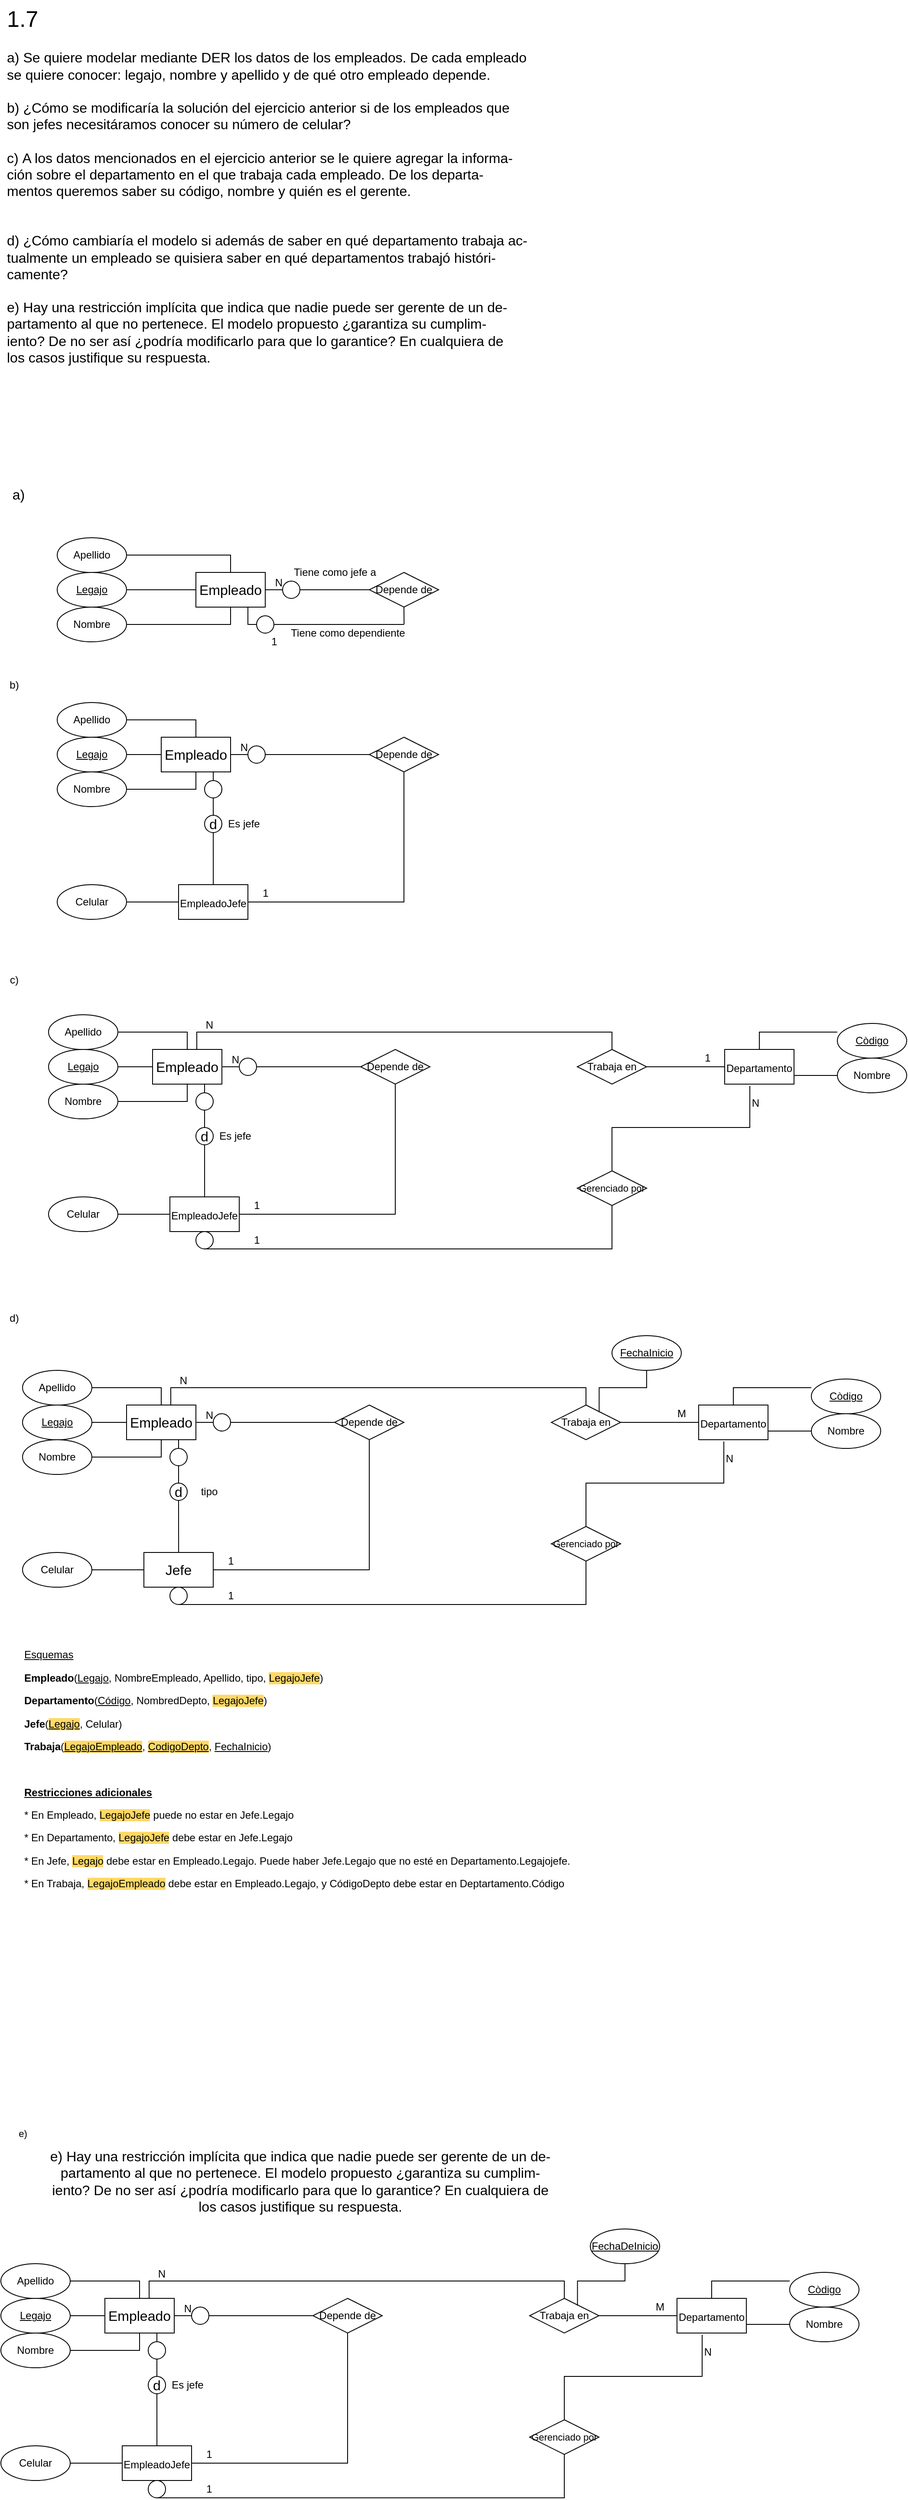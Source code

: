 <mxfile version="15.8.3" type="github">
  <diagram id="AnAAGf5-JPKwQXKPZrEY" name="Page-1">
    <mxGraphModel dx="981" dy="491" grid="1" gridSize="10" guides="1" tooltips="1" connect="1" arrows="1" fold="1" page="1" pageScale="1" pageWidth="850" pageHeight="1100" math="0" shadow="0">
      <root>
        <mxCell id="0" />
        <mxCell id="1" parent="0" />
        <mxCell id="YL8E_OUzaNQfcNUTeiFk-1" value="&lt;div&gt;&lt;span style=&quot;left: 175.963px ; top: 1633.13px ; font-size: 24px ; font-family: sans-serif ; transform: scalex(1.095)&quot; dir=&quot;ltr&quot;&gt;&lt;font style=&quot;font-size: 26px&quot;&gt;1.7&lt;/font&gt;&lt;br&gt;&lt;/span&gt;&lt;/div&gt;&lt;div style=&quot;font-size: 16px&quot;&gt;&lt;font style=&quot;font-size: 16px&quot;&gt;&lt;br&gt;&lt;/font&gt;&lt;/div&gt;&lt;div style=&quot;font-size: 16px&quot;&gt;&lt;font style=&quot;font-size: 16px&quot;&gt;&lt;span style=&quot;left: 250.342px ; top: 1633.13px ; font-family: sans-serif ; transform: scalex(0.988)&quot; dir=&quot;ltr&quot;&gt;a)&lt;/span&gt;&lt;span style=&quot;left: 282.765px ; top: 1633.13px ; font-family: sans-serif&quot; dir=&quot;ltr&quot;&gt; &lt;/span&gt;&lt;span style=&quot;left: 295.866px ; top: 1633.13px ; font-family: sans-serif ; transform: scalex(1.002)&quot; dir=&quot;ltr&quot;&gt;Se quiere modelar mediante DER los datos de los empleados. De cada empleado&lt;/span&gt;&lt;/font&gt;&lt;/div&gt;&lt;font style=&quot;font-size: 16px&quot;&gt;&lt;span style=&quot;left: 295.855px ; top: 1667.27px ; font-family: sans-serif ; transform: scalex(1.008)&quot; dir=&quot;ltr&quot;&gt;se quiere conocer: legajo, nombre y apellido y de qué otro empleado depende.&lt;/span&gt;&lt;br&gt;&lt;/font&gt;&lt;div style=&quot;font-size: 16px&quot;&gt;&lt;font style=&quot;font-size: 16px&quot;&gt;&lt;span style=&quot;left: 249.305px ; top: 1710.98px ; font-family: sans-serif ; transform: scalex(1.003)&quot; dir=&quot;ltr&quot;&gt;&lt;br&gt;&lt;/span&gt;&lt;/font&gt;&lt;/div&gt;&lt;div style=&quot;font-size: 16px&quot;&gt;&lt;font style=&quot;font-size: 16px&quot;&gt;&lt;span style=&quot;left: 249.305px ; top: 1710.98px ; font-family: sans-serif ; transform: scalex(1.003)&quot; dir=&quot;ltr&quot;&gt;b)&lt;/span&gt;&lt;span style=&quot;left: 282.765px ; top: 1710.98px ; font-family: sans-serif&quot; dir=&quot;ltr&quot;&gt; &lt;/span&gt;&lt;span style=&quot;left: 295.866px ; top: 1710.98px ; font-family: sans-serif ; transform: scalex(1.032)&quot; dir=&quot;ltr&quot;&gt;¿Cómo se modificaría la solución del ejercicio anterior si de los empleados que&lt;/span&gt;&lt;/font&gt;&lt;/div&gt;&lt;div style=&quot;font-size: 16px&quot;&gt;&lt;font style=&quot;font-size: 16px&quot;&gt;&lt;span style=&quot;left: 295.855px ; top: 1745.12px ; font-family: sans-serif ; transform: scalex(1.008)&quot; dir=&quot;ltr&quot;&gt;son jefes necesitáramos conocer su número de celular?&lt;/span&gt;&lt;/font&gt;&lt;/div&gt;&lt;div style=&quot;font-size: 16px&quot;&gt;&lt;font style=&quot;font-size: 16px&quot;&gt;&lt;span style=&quot;left: 251.189px ; top: 1788.83px ; font-family: sans-serif ; transform: scalex(1.007)&quot; dir=&quot;ltr&quot;&gt;&lt;br&gt;&lt;/span&gt;&lt;/font&gt;&lt;/div&gt;&lt;div style=&quot;font-size: 16px&quot;&gt;&lt;font style=&quot;font-size: 16px&quot;&gt;&lt;span style=&quot;left: 251.189px ; top: 1788.83px ; font-family: sans-serif ; transform: scalex(1.007)&quot; dir=&quot;ltr&quot;&gt;c)&lt;/span&gt;&lt;span style=&quot;left: 282.764px ; top: 1788.83px ; font-family: sans-serif&quot; dir=&quot;ltr&quot;&gt; &lt;/span&gt;&lt;span style=&quot;left: 295.865px ; top: 1788.83px ; font-family: sans-serif ; transform: scalex(1.015)&quot; dir=&quot;ltr&quot;&gt;A los datos mencionados en el ejercicio anterior se le quiere agregar la informa-&lt;/span&gt;&lt;/font&gt;&lt;/div&gt;&lt;font style=&quot;font-size: 16px&quot;&gt;&lt;span style=&quot;left: 295.855px ; top: 1822.97px ; font-family: sans-serif ; transform: scalex(1.026)&quot; dir=&quot;ltr&quot;&gt;ción&lt;/span&gt;&lt;span style=&quot;left: 345.951px ; top: 1822.97px ; font-family: sans-serif&quot; dir=&quot;ltr&quot;&gt; &lt;/span&gt;&lt;span style=&quot;left: 355.942px ; top: 1822.97px ; font-family: sans-serif ; transform: scalex(1.019)&quot; dir=&quot;ltr&quot;&gt;sobre&lt;/span&gt;&lt;span style=&quot;left: 422.509px ; top: 1822.97px ; font-family: sans-serif&quot; dir=&quot;ltr&quot;&gt; &lt;/span&gt;&lt;span style=&quot;left: 432.476px ; top: 1822.97px ; font-family: sans-serif ; transform: scalex(1.021)&quot; dir=&quot;ltr&quot;&gt;el&lt;/span&gt;&lt;span style=&quot;left: 453.966px ; top: 1822.97px ; font-family: sans-serif&quot; dir=&quot;ltr&quot;&gt; &lt;/span&gt;&lt;span style=&quot;left: 463.957px ; top: 1822.97px ; font-family: sans-serif ; transform: scalex(0.999)&quot; dir=&quot;ltr&quot;&gt;departamento&lt;/span&gt;&lt;span style=&quot;left: 632.011px ; top: 1822.97px ; font-family: sans-serif&quot; dir=&quot;ltr&quot;&gt; &lt;/span&gt;&lt;span style=&quot;left: 642.002px ; top: 1822.97px ; font-family: sans-serif ; transform: scalex(0.99)&quot; dir=&quot;ltr&quot;&gt;en&lt;/span&gt;&lt;span style=&quot;left: 671.127px ; top: 1822.97px ; font-family: sans-serif&quot; dir=&quot;ltr&quot;&gt; &lt;/span&gt;&lt;span style=&quot;left: 681.094px ; top: 1822.97px ; font-family: sans-serif ; transform: scalex(1.021)&quot; dir=&quot;ltr&quot;&gt;el&lt;/span&gt;&lt;span style=&quot;left: 702.584px ; top: 1822.97px ; font-family: sans-serif&quot; dir=&quot;ltr&quot;&gt; &lt;/span&gt;&lt;span style=&quot;left: 712.575px ; top: 1822.97px ; font-family: sans-serif ; transform: scalex(0.996)&quot; dir=&quot;ltr&quot;&gt;que&lt;/span&gt;&lt;span style=&quot;left: 756.78px ; top: 1822.97px ; font-family: sans-serif&quot; dir=&quot;ltr&quot;&gt; &lt;/span&gt;&lt;span style=&quot;left: 766.771px ; top: 1822.97px ; font-family: sans-serif ; transform: scalex(1.018)&quot; dir=&quot;ltr&quot;&gt;trabaja&lt;/span&gt;&lt;span style=&quot;left: 852.023px ; top: 1822.97px ; font-family: sans-serif&quot; dir=&quot;ltr&quot;&gt; &lt;/span&gt;&lt;span style=&quot;left: 861.99px ; top: 1822.97px ; font-family: sans-serif ; transform: scalex(0.993)&quot; dir=&quot;ltr&quot;&gt;cada&lt;/span&gt;&lt;span style=&quot;left: 918.354px ; top: 1822.97px ; font-family: sans-serif&quot; dir=&quot;ltr&quot;&gt; &lt;/span&gt;&lt;span style=&quot;left: 928.345px ; top: 1822.97px ; font-family: sans-serif ; transform: scalex(0.991)&quot; dir=&quot;ltr&quot;&gt;empleado.&lt;/span&gt;&lt;span style=&quot;left: 1051.58px ; top: 1822.97px ; font-family: sans-serif&quot; dir=&quot;ltr&quot;&gt; &lt;/span&gt;&lt;span style=&quot;left: 1068.34px ; top: 1822.97px ; font-family: sans-serif ; transform: scalex(1.006)&quot; dir=&quot;ltr&quot;&gt;De&lt;/span&gt;&lt;span style=&quot;left: 1101.18px ; top: 1822.97px ; font-family: sans-serif&quot; dir=&quot;ltr&quot;&gt; &lt;/span&gt;&lt;span style=&quot;left: 1111.17px ; top: 1822.97px ; font-family: sans-serif ; transform: scalex(1.017)&quot; dir=&quot;ltr&quot;&gt;los&lt;/span&gt;&lt;span style=&quot;left: 1144.99px ; top: 1822.97px ; font-family: sans-serif&quot; dir=&quot;ltr&quot;&gt; &lt;/span&gt;&lt;span style=&quot;left: 1154.95px ; top: 1822.97px ; font-family: sans-serif ; transform: scalex(1.002)&quot; dir=&quot;ltr&quot;&gt;departa-&lt;/span&gt;&lt;br&gt;&lt;/font&gt;&lt;div style=&quot;font-size: 16px&quot;&gt;&lt;font style=&quot;font-size: 16px&quot;&gt;&lt;span style=&quot;left: 295.855px ; top: 1857.12px ; font-family: sans-serif ; transform: scalex(1.004)&quot; dir=&quot;ltr&quot;&gt;mentos queremos saber su código, nombre y quién es el gerente.&lt;/span&gt;&lt;/font&gt;&lt;/div&gt;&lt;div style=&quot;font-size: 16px&quot;&gt;&lt;font style=&quot;font-size: 16px&quot;&gt;&lt;span style=&quot;left: 295.855px ; top: 1857.12px ; font-family: sans-serif ; transform: scalex(1.004)&quot; dir=&quot;ltr&quot;&gt;&lt;br&gt;&lt;/span&gt;&lt;/font&gt;&lt;/div&gt;&lt;div style=&quot;font-size: 16px&quot;&gt;&lt;font style=&quot;font-size: 16px&quot;&gt;&lt;span style=&quot;left: 295.855px ; top: 1857.12px ; font-family: sans-serif ; transform: scalex(1.004)&quot; dir=&quot;ltr&quot;&gt;&lt;br&gt;&lt;/span&gt;&lt;/font&gt;&lt;/div&gt;&lt;div style=&quot;font-size: 16px&quot;&gt;&lt;font style=&quot;font-size: 16px&quot;&gt;&lt;span style=&quot;left: 249.305px ; top: 236.565px ; font-family: sans-serif ; transform: scalex(1.003)&quot; dir=&quot;ltr&quot;&gt;d)&lt;/span&gt;&lt;span style=&quot;left: 282.765px ; top: 236.565px ; font-family: sans-serif&quot; dir=&quot;ltr&quot;&gt; &lt;/span&gt;&lt;span style=&quot;left: 295.866px ; top: 236.565px ; font-family: sans-serif ; transform: scalex(0.994)&quot; dir=&quot;ltr&quot;&gt;¿Cómo cambiaría el modelo si además de saber en qué departamento trabaja ac-&lt;/span&gt;&lt;br&gt;&lt;span style=&quot;left: 295.855px ; top: 270.71px ; font-family: sans-serif ; transform: scalex(1.011)&quot; dir=&quot;ltr&quot;&gt;tualmente un empleado se quisiera saber en qué departamentos trabajó históri-&lt;/span&gt;&lt;br&gt;&lt;span style=&quot;left: 295.855px ; top: 304.855px ; font-family: sans-serif ; transform: scalex(0.989)&quot; dir=&quot;ltr&quot;&gt;camente?&lt;/span&gt;&lt;/font&gt;&lt;/div&gt;&lt;div style=&quot;font-size: 16px&quot;&gt;&lt;font style=&quot;font-size: 16px&quot;&gt;&lt;span style=&quot;left: 250.435px ; top: 348.561px ; font-family: sans-serif ; transform: scalex(0.983)&quot; dir=&quot;ltr&quot;&gt;&lt;br&gt;&lt;/span&gt;&lt;/font&gt;&lt;/div&gt;&lt;div style=&quot;font-size: 16px&quot;&gt;&lt;font style=&quot;font-size: 16px&quot;&gt;&lt;span style=&quot;left: 250.435px ; top: 348.561px ; font-family: sans-serif ; transform: scalex(0.983)&quot; dir=&quot;ltr&quot;&gt;e)&lt;/span&gt;&lt;span style=&quot;left: 282.764px ; top: 348.561px ; font-family: sans-serif&quot; dir=&quot;ltr&quot;&gt; &lt;/span&gt;&lt;span style=&quot;left: 295.866px ; top: 348.561px ; font-family: sans-serif ; transform: scalex(1.026)&quot; dir=&quot;ltr&quot;&gt;Hay una restricción implícita que indica que nadie puede ser gerente de un de-&lt;/span&gt;&lt;br&gt;&lt;span style=&quot;left: 295.855px ; top: 382.706px ; font-family: sans-serif ; transform: scalex(1.024)&quot; dir=&quot;ltr&quot;&gt;partamento al que no pertenece.&lt;/span&gt;&lt;span style=&quot;left: 695.798px ; top: 382.706px ; font-family: sans-serif&quot; dir=&quot;ltr&quot;&gt; &lt;/span&gt;&lt;span style=&quot;left: 711.349px ; top: 382.706px ; font-family: sans-serif ; transform: scalex(1.034)&quot; dir=&quot;ltr&quot;&gt;El modelo propuesto ¿garantiza su cumplim-&lt;/span&gt;&lt;br&gt;&lt;span style=&quot;left: 295.855px ; top: 416.851px ; font-family: sans-serif ; transform: scalex(1.014)&quot; dir=&quot;ltr&quot;&gt;iento? De no ser así ¿podría modificarlo para que lo garantice? En cualquiera de&lt;/span&gt;&lt;br&gt;&lt;span style=&quot;left: 295.855px ; top: 450.993px ; font-family: sans-serif ; transform: scalex(1.009)&quot; dir=&quot;ltr&quot;&gt;los casos justifique su respuesta.&lt;/span&gt;&lt;/font&gt;&lt;font style=&quot;font-size: 16px&quot;&gt;&lt;span style=&quot;left: 295.855px ; top: 1857.12px ; font-family: sans-serif ; transform: scalex(1.004)&quot; dir=&quot;ltr&quot;&gt;&lt;/span&gt;&lt;/font&gt;&lt;/div&gt;" style="text;whiteSpace=wrap;html=1;" parent="1" vertex="1">
          <mxGeometry x="20" y="20" width="730" height="540" as="geometry" />
        </mxCell>
        <mxCell id="A_Vwg7Srse7Gccm00eQH-11" style="edgeStyle=orthogonalEdgeStyle;rounded=0;orthogonalLoop=1;jettySize=auto;html=1;exitX=1;exitY=0.5;exitDx=0;exitDy=0;entryX=0;entryY=0.5;entryDx=0;entryDy=0;fontSize=16;endArrow=none;endFill=0;startArrow=none;" parent="1" source="kyy_RmjAOCptA2ulvK3X-5" target="A_Vwg7Srse7Gccm00eQH-10" edge="1">
          <mxGeometry relative="1" as="geometry" />
        </mxCell>
        <mxCell id="A_Vwg7Srse7Gccm00eQH-13" style="edgeStyle=orthogonalEdgeStyle;rounded=0;orthogonalLoop=1;jettySize=auto;html=1;exitX=0.75;exitY=1;exitDx=0;exitDy=0;fontSize=16;endArrow=none;endFill=0;startArrow=none;" parent="1" source="kyy_RmjAOCptA2ulvK3X-3" edge="1">
          <mxGeometry relative="1" as="geometry">
            <mxPoint x="480" y="740" as="targetPoint" />
            <Array as="points">
              <mxPoint x="300" y="740" />
              <mxPoint x="450" y="740" />
            </Array>
          </mxGeometry>
        </mxCell>
        <mxCell id="A_Vwg7Srse7Gccm00eQH-1" value="Empleado" style="whiteSpace=wrap;html=1;fontSize=16;" parent="1" vertex="1">
          <mxGeometry x="240" y="680" width="80" height="40" as="geometry" />
        </mxCell>
        <mxCell id="A_Vwg7Srse7Gccm00eQH-8" style="edgeStyle=orthogonalEdgeStyle;rounded=0;orthogonalLoop=1;jettySize=auto;html=1;exitX=1;exitY=0.5;exitDx=0;exitDy=0;entryX=0;entryY=0.5;entryDx=0;entryDy=0;fontSize=16;endArrow=none;endFill=0;" parent="1" source="A_Vwg7Srse7Gccm00eQH-2" target="A_Vwg7Srse7Gccm00eQH-1" edge="1">
          <mxGeometry relative="1" as="geometry" />
        </mxCell>
        <mxCell id="A_Vwg7Srse7Gccm00eQH-2" value="&lt;u&gt;Legajo&lt;/u&gt;" style="ellipse;whiteSpace=wrap;html=1;align=center;fontSize=12;" parent="1" vertex="1">
          <mxGeometry x="80" y="680" width="80" height="40" as="geometry" />
        </mxCell>
        <mxCell id="A_Vwg7Srse7Gccm00eQH-9" style="edgeStyle=orthogonalEdgeStyle;rounded=0;orthogonalLoop=1;jettySize=auto;html=1;exitX=1;exitY=0.5;exitDx=0;exitDy=0;entryX=0.5;entryY=1;entryDx=0;entryDy=0;fontSize=16;endArrow=none;endFill=0;" parent="1" source="A_Vwg7Srse7Gccm00eQH-3" target="A_Vwg7Srse7Gccm00eQH-1" edge="1">
          <mxGeometry relative="1" as="geometry" />
        </mxCell>
        <mxCell id="A_Vwg7Srse7Gccm00eQH-3" value="Nombre" style="ellipse;whiteSpace=wrap;html=1;align=center;fontSize=12;" parent="1" vertex="1">
          <mxGeometry x="80" y="720" width="80" height="40" as="geometry" />
        </mxCell>
        <mxCell id="A_Vwg7Srse7Gccm00eQH-7" style="edgeStyle=orthogonalEdgeStyle;rounded=0;orthogonalLoop=1;jettySize=auto;html=1;exitX=1;exitY=0.5;exitDx=0;exitDy=0;entryX=0.5;entryY=0;entryDx=0;entryDy=0;fontSize=16;endArrow=none;endFill=0;" parent="1" source="A_Vwg7Srse7Gccm00eQH-4" target="A_Vwg7Srse7Gccm00eQH-1" edge="1">
          <mxGeometry relative="1" as="geometry" />
        </mxCell>
        <mxCell id="A_Vwg7Srse7Gccm00eQH-4" value="Apellido" style="ellipse;whiteSpace=wrap;html=1;align=center;fontSize=12;" parent="1" vertex="1">
          <mxGeometry x="80" y="640" width="80" height="40" as="geometry" />
        </mxCell>
        <mxCell id="A_Vwg7Srse7Gccm00eQH-5" value="&lt;font style=&quot;font-size: 16px&quot;&gt;a)&lt;/font&gt;" style="text;html=1;align=center;verticalAlign=middle;resizable=0;points=[];autosize=1;strokeColor=none;fillColor=none;" parent="1" vertex="1">
          <mxGeometry x="20" y="580" width="30" height="20" as="geometry" />
        </mxCell>
        <mxCell id="A_Vwg7Srse7Gccm00eQH-14" style="edgeStyle=orthogonalEdgeStyle;rounded=0;orthogonalLoop=1;jettySize=auto;html=1;exitX=0.5;exitY=1;exitDx=0;exitDy=0;fontSize=16;endArrow=none;endFill=0;" parent="1" source="A_Vwg7Srse7Gccm00eQH-10" edge="1">
          <mxGeometry relative="1" as="geometry">
            <mxPoint x="480.143" y="740" as="targetPoint" />
          </mxGeometry>
        </mxCell>
        <mxCell id="A_Vwg7Srse7Gccm00eQH-10" value="Depende de" style="shape=rhombus;perimeter=rhombusPerimeter;whiteSpace=wrap;html=1;align=center;fontSize=12;" parent="1" vertex="1">
          <mxGeometry x="440" y="680" width="80" height="40" as="geometry" />
        </mxCell>
        <mxCell id="kyy_RmjAOCptA2ulvK3X-1" value="1" style="text;html=1;align=center;verticalAlign=middle;resizable=0;points=[];autosize=1;strokeColor=none;fillColor=none;fontSize=12;" parent="1" vertex="1">
          <mxGeometry x="320" y="750" width="20" height="20" as="geometry" />
        </mxCell>
        <mxCell id="kyy_RmjAOCptA2ulvK3X-2" value="N" style="resizable=0;html=1;align=right;verticalAlign=bottom;fontSize=12;" parent="1" connectable="0" vertex="1">
          <mxGeometry x="1" relative="1" as="geometry">
            <mxPoint x="340" y="700" as="offset" />
          </mxGeometry>
        </mxCell>
        <mxCell id="kyy_RmjAOCptA2ulvK3X-4" value="" style="edgeStyle=orthogonalEdgeStyle;rounded=0;orthogonalLoop=1;jettySize=auto;html=1;exitX=0.75;exitY=1;exitDx=0;exitDy=0;fontSize=16;endArrow=none;endFill=0;" parent="1" source="A_Vwg7Srse7Gccm00eQH-1" target="kyy_RmjAOCptA2ulvK3X-3" edge="1">
          <mxGeometry relative="1" as="geometry">
            <mxPoint x="480" y="740" as="targetPoint" />
            <Array as="points" />
            <mxPoint x="300" y="720" as="sourcePoint" />
          </mxGeometry>
        </mxCell>
        <mxCell id="kyy_RmjAOCptA2ulvK3X-3" value="" style="ellipse;whiteSpace=wrap;html=1;fontSize=16;" parent="1" vertex="1">
          <mxGeometry x="310" y="730" width="20" height="20" as="geometry" />
        </mxCell>
        <mxCell id="kyy_RmjAOCptA2ulvK3X-5" value="" style="ellipse;whiteSpace=wrap;html=1;fontSize=16;" parent="1" vertex="1">
          <mxGeometry x="340" y="690" width="20" height="20" as="geometry" />
        </mxCell>
        <mxCell id="kyy_RmjAOCptA2ulvK3X-6" value="" style="edgeStyle=orthogonalEdgeStyle;rounded=0;orthogonalLoop=1;jettySize=auto;html=1;exitX=1;exitY=0.5;exitDx=0;exitDy=0;entryX=0;entryY=0.5;entryDx=0;entryDy=0;fontSize=16;endArrow=none;endFill=0;" parent="1" source="A_Vwg7Srse7Gccm00eQH-1" target="kyy_RmjAOCptA2ulvK3X-5" edge="1">
          <mxGeometry relative="1" as="geometry">
            <mxPoint x="320.0" y="700" as="sourcePoint" />
            <mxPoint x="440" y="700" as="targetPoint" />
          </mxGeometry>
        </mxCell>
        <mxCell id="kyy_RmjAOCptA2ulvK3X-7" value="Tiene como jefe a" style="text;html=1;align=center;verticalAlign=middle;resizable=0;points=[];autosize=1;strokeColor=none;fillColor=none;" parent="1" vertex="1">
          <mxGeometry x="345" y="670" width="110" height="20" as="geometry" />
        </mxCell>
        <mxCell id="kyy_RmjAOCptA2ulvK3X-8" value="Tiene como dependiente" style="text;html=1;align=center;verticalAlign=middle;resizable=0;points=[];autosize=1;strokeColor=none;fillColor=none;" parent="1" vertex="1">
          <mxGeometry x="340" y="740" width="150" height="20" as="geometry" />
        </mxCell>
        <mxCell id="kyy_RmjAOCptA2ulvK3X-9" value="b)" style="text;html=1;align=center;verticalAlign=middle;resizable=0;points=[];autosize=1;strokeColor=none;fillColor=none;" parent="1" vertex="1">
          <mxGeometry x="15" y="800" width="30" height="20" as="geometry" />
        </mxCell>
        <mxCell id="kyy_RmjAOCptA2ulvK3X-46" style="edgeStyle=orthogonalEdgeStyle;rounded=0;orthogonalLoop=1;jettySize=auto;html=1;endArrow=none;endFill=0;startArrow=none;exitX=0.75;exitY=1;exitDx=0;exitDy=0;" parent="1" source="kyy_RmjAOCptA2ulvK3X-13" edge="1">
          <mxGeometry relative="1" as="geometry">
            <mxPoint x="260.048" y="1040" as="targetPoint" />
            <mxPoint x="260" y="940" as="sourcePoint" />
          </mxGeometry>
        </mxCell>
        <mxCell id="kyy_RmjAOCptA2ulvK3X-63" style="edgeStyle=orthogonalEdgeStyle;rounded=0;orthogonalLoop=1;jettySize=auto;html=1;exitX=1;exitY=0.5;exitDx=0;exitDy=0;entryX=0;entryY=0.5;entryDx=0;entryDy=0;endArrow=none;endFill=0;" parent="1" source="kyy_RmjAOCptA2ulvK3X-13" target="kyy_RmjAOCptA2ulvK3X-62" edge="1">
          <mxGeometry relative="1" as="geometry" />
        </mxCell>
        <mxCell id="kyy_RmjAOCptA2ulvK3X-13" value="Empleado" style="whiteSpace=wrap;html=1;fontSize=16;" parent="1" vertex="1">
          <mxGeometry x="200" y="870" width="80" height="40" as="geometry" />
        </mxCell>
        <mxCell id="kyy_RmjAOCptA2ulvK3X-14" style="edgeStyle=orthogonalEdgeStyle;rounded=0;orthogonalLoop=1;jettySize=auto;html=1;exitX=1;exitY=0.5;exitDx=0;exitDy=0;entryX=0;entryY=0.5;entryDx=0;entryDy=0;fontSize=16;endArrow=none;endFill=0;" parent="1" source="kyy_RmjAOCptA2ulvK3X-15" target="kyy_RmjAOCptA2ulvK3X-13" edge="1">
          <mxGeometry relative="1" as="geometry" />
        </mxCell>
        <mxCell id="kyy_RmjAOCptA2ulvK3X-15" value="&lt;u&gt;Legajo&lt;/u&gt;" style="ellipse;whiteSpace=wrap;html=1;align=center;fontSize=12;" parent="1" vertex="1">
          <mxGeometry x="80" y="870" width="80" height="40" as="geometry" />
        </mxCell>
        <mxCell id="kyy_RmjAOCptA2ulvK3X-16" style="edgeStyle=orthogonalEdgeStyle;rounded=0;orthogonalLoop=1;jettySize=auto;html=1;exitX=1;exitY=0.5;exitDx=0;exitDy=0;entryX=0.5;entryY=1;entryDx=0;entryDy=0;fontSize=16;endArrow=none;endFill=0;" parent="1" source="kyy_RmjAOCptA2ulvK3X-17" target="kyy_RmjAOCptA2ulvK3X-13" edge="1">
          <mxGeometry relative="1" as="geometry" />
        </mxCell>
        <mxCell id="kyy_RmjAOCptA2ulvK3X-17" value="Nombre" style="ellipse;whiteSpace=wrap;html=1;align=center;fontSize=12;" parent="1" vertex="1">
          <mxGeometry x="80" y="910" width="80" height="40" as="geometry" />
        </mxCell>
        <mxCell id="kyy_RmjAOCptA2ulvK3X-18" style="edgeStyle=orthogonalEdgeStyle;rounded=0;orthogonalLoop=1;jettySize=auto;html=1;exitX=1;exitY=0.5;exitDx=0;exitDy=0;entryX=0.5;entryY=0;entryDx=0;entryDy=0;fontSize=16;endArrow=none;endFill=0;" parent="1" source="kyy_RmjAOCptA2ulvK3X-19" target="kyy_RmjAOCptA2ulvK3X-13" edge="1">
          <mxGeometry relative="1" as="geometry" />
        </mxCell>
        <mxCell id="kyy_RmjAOCptA2ulvK3X-19" value="Apellido" style="ellipse;whiteSpace=wrap;html=1;align=center;fontSize=12;" parent="1" vertex="1">
          <mxGeometry x="80" y="830" width="80" height="40" as="geometry" />
        </mxCell>
        <mxCell id="kyy_RmjAOCptA2ulvK3X-47" value="d" style="ellipse;whiteSpace=wrap;html=1;fontSize=16;" parent="1" vertex="1">
          <mxGeometry x="250" y="960" width="20" height="20" as="geometry" />
        </mxCell>
        <mxCell id="kyy_RmjAOCptA2ulvK3X-52" value="Es jefe" style="text;html=1;align=center;verticalAlign=middle;resizable=0;points=[];autosize=1;strokeColor=none;fillColor=none;fontSize=12;" parent="1" vertex="1">
          <mxGeometry x="270" y="960" width="50" height="20" as="geometry" />
        </mxCell>
        <mxCell id="kyy_RmjAOCptA2ulvK3X-53" value="&lt;font style=&quot;font-size: 12px&quot;&gt;EmpleadoJefe&lt;/font&gt;" style="whiteSpace=wrap;html=1;fontSize=16;" parent="1" vertex="1">
          <mxGeometry x="220" y="1040" width="80" height="40" as="geometry" />
        </mxCell>
        <mxCell id="kyy_RmjAOCptA2ulvK3X-55" style="edgeStyle=orthogonalEdgeStyle;rounded=0;orthogonalLoop=1;jettySize=auto;html=1;entryX=0;entryY=0.5;entryDx=0;entryDy=0;endArrow=none;endFill=0;" parent="1" source="kyy_RmjAOCptA2ulvK3X-54" target="kyy_RmjAOCptA2ulvK3X-53" edge="1">
          <mxGeometry relative="1" as="geometry" />
        </mxCell>
        <mxCell id="kyy_RmjAOCptA2ulvK3X-54" value="Celular" style="ellipse;whiteSpace=wrap;html=1;align=center;fontSize=12;" parent="1" vertex="1">
          <mxGeometry x="80" y="1040" width="80" height="40" as="geometry" />
        </mxCell>
        <mxCell id="kyy_RmjAOCptA2ulvK3X-64" style="edgeStyle=orthogonalEdgeStyle;rounded=0;orthogonalLoop=1;jettySize=auto;html=1;entryX=1;entryY=0.5;entryDx=0;entryDy=0;endArrow=none;endFill=0;" parent="1" source="kyy_RmjAOCptA2ulvK3X-62" target="kyy_RmjAOCptA2ulvK3X-53" edge="1">
          <mxGeometry relative="1" as="geometry">
            <Array as="points">
              <mxPoint x="480" y="1060" />
            </Array>
          </mxGeometry>
        </mxCell>
        <mxCell id="kyy_RmjAOCptA2ulvK3X-62" value="Depende de" style="shape=rhombus;perimeter=rhombusPerimeter;whiteSpace=wrap;html=1;align=center;fontSize=12;" parent="1" vertex="1">
          <mxGeometry x="440" y="870" width="80" height="40" as="geometry" />
        </mxCell>
        <mxCell id="kyy_RmjAOCptA2ulvK3X-66" value="1" style="text;html=1;align=center;verticalAlign=middle;resizable=0;points=[];autosize=1;strokeColor=none;fillColor=none;fontSize=12;" parent="1" vertex="1">
          <mxGeometry x="310" y="1040" width="20" height="20" as="geometry" />
        </mxCell>
        <mxCell id="kyy_RmjAOCptA2ulvK3X-68" value="N" style="resizable=0;html=1;align=right;verticalAlign=bottom;fontSize=12;fillColor=default;gradientColor=none;" parent="1" connectable="0" vertex="1">
          <mxGeometry x="1" relative="1" as="geometry">
            <mxPoint x="300" y="890" as="offset" />
          </mxGeometry>
        </mxCell>
        <mxCell id="kyy_RmjAOCptA2ulvK3X-70" value="" style="ellipse;whiteSpace=wrap;html=1;fontSize=16;fillColor=default;gradientColor=none;" parent="1" vertex="1">
          <mxGeometry x="250" y="920" width="20" height="20" as="geometry" />
        </mxCell>
        <mxCell id="kyy_RmjAOCptA2ulvK3X-71" value="" style="ellipse;whiteSpace=wrap;html=1;fontSize=16;fillColor=default;gradientColor=none;" parent="1" vertex="1">
          <mxGeometry x="300" y="880" width="20" height="20" as="geometry" />
        </mxCell>
        <mxCell id="kyy_RmjAOCptA2ulvK3X-72" value="c)" style="text;html=1;align=center;verticalAlign=middle;resizable=0;points=[];autosize=1;strokeColor=none;fillColor=none;" parent="1" vertex="1">
          <mxGeometry x="15" y="1140" width="30" height="20" as="geometry" />
        </mxCell>
        <mxCell id="ysxZ9ruKRRT5Kcq356ys-1" style="edgeStyle=orthogonalEdgeStyle;rounded=0;orthogonalLoop=1;jettySize=auto;html=1;endArrow=none;endFill=0;startArrow=none;exitX=0.75;exitY=1;exitDx=0;exitDy=0;" edge="1" parent="1" source="ysxZ9ruKRRT5Kcq356ys-3">
          <mxGeometry relative="1" as="geometry">
            <mxPoint x="250.048" y="1400" as="targetPoint" />
            <mxPoint x="250" y="1300" as="sourcePoint" />
          </mxGeometry>
        </mxCell>
        <mxCell id="ysxZ9ruKRRT5Kcq356ys-2" style="edgeStyle=orthogonalEdgeStyle;rounded=0;orthogonalLoop=1;jettySize=auto;html=1;exitX=1;exitY=0.5;exitDx=0;exitDy=0;entryX=0;entryY=0.5;entryDx=0;entryDy=0;endArrow=none;endFill=0;" edge="1" parent="1" source="ysxZ9ruKRRT5Kcq356ys-3" target="ysxZ9ruKRRT5Kcq356ys-16">
          <mxGeometry relative="1" as="geometry" />
        </mxCell>
        <mxCell id="ysxZ9ruKRRT5Kcq356ys-3" value="Empleado" style="whiteSpace=wrap;html=1;fontSize=16;" vertex="1" parent="1">
          <mxGeometry x="190" y="1230" width="80" height="40" as="geometry" />
        </mxCell>
        <mxCell id="ysxZ9ruKRRT5Kcq356ys-4" style="edgeStyle=orthogonalEdgeStyle;rounded=0;orthogonalLoop=1;jettySize=auto;html=1;exitX=1;exitY=0.5;exitDx=0;exitDy=0;entryX=0;entryY=0.5;entryDx=0;entryDy=0;fontSize=16;endArrow=none;endFill=0;" edge="1" parent="1" source="ysxZ9ruKRRT5Kcq356ys-5" target="ysxZ9ruKRRT5Kcq356ys-3">
          <mxGeometry relative="1" as="geometry" />
        </mxCell>
        <mxCell id="ysxZ9ruKRRT5Kcq356ys-5" value="&lt;u&gt;Legajo&lt;/u&gt;" style="ellipse;whiteSpace=wrap;html=1;align=center;fontSize=12;" vertex="1" parent="1">
          <mxGeometry x="70" y="1230" width="80" height="40" as="geometry" />
        </mxCell>
        <mxCell id="ysxZ9ruKRRT5Kcq356ys-6" style="edgeStyle=orthogonalEdgeStyle;rounded=0;orthogonalLoop=1;jettySize=auto;html=1;exitX=1;exitY=0.5;exitDx=0;exitDy=0;entryX=0.5;entryY=1;entryDx=0;entryDy=0;fontSize=16;endArrow=none;endFill=0;" edge="1" parent="1" source="ysxZ9ruKRRT5Kcq356ys-7" target="ysxZ9ruKRRT5Kcq356ys-3">
          <mxGeometry relative="1" as="geometry" />
        </mxCell>
        <mxCell id="ysxZ9ruKRRT5Kcq356ys-7" value="Nombre" style="ellipse;whiteSpace=wrap;html=1;align=center;fontSize=12;" vertex="1" parent="1">
          <mxGeometry x="70" y="1270" width="80" height="40" as="geometry" />
        </mxCell>
        <mxCell id="ysxZ9ruKRRT5Kcq356ys-8" style="edgeStyle=orthogonalEdgeStyle;rounded=0;orthogonalLoop=1;jettySize=auto;html=1;exitX=1;exitY=0.5;exitDx=0;exitDy=0;entryX=0.5;entryY=0;entryDx=0;entryDy=0;fontSize=16;endArrow=none;endFill=0;" edge="1" parent="1" source="ysxZ9ruKRRT5Kcq356ys-9" target="ysxZ9ruKRRT5Kcq356ys-3">
          <mxGeometry relative="1" as="geometry" />
        </mxCell>
        <mxCell id="ysxZ9ruKRRT5Kcq356ys-9" value="Apellido" style="ellipse;whiteSpace=wrap;html=1;align=center;fontSize=12;" vertex="1" parent="1">
          <mxGeometry x="70" y="1190" width="80" height="40" as="geometry" />
        </mxCell>
        <mxCell id="ysxZ9ruKRRT5Kcq356ys-10" value="d" style="ellipse;whiteSpace=wrap;html=1;fontSize=16;" vertex="1" parent="1">
          <mxGeometry x="240" y="1320" width="20" height="20" as="geometry" />
        </mxCell>
        <mxCell id="ysxZ9ruKRRT5Kcq356ys-11" value="Es jefe" style="text;html=1;align=center;verticalAlign=middle;resizable=0;points=[];autosize=1;strokeColor=none;fillColor=none;fontSize=12;" vertex="1" parent="1">
          <mxGeometry x="260" y="1320" width="50" height="20" as="geometry" />
        </mxCell>
        <mxCell id="ysxZ9ruKRRT5Kcq356ys-35" style="edgeStyle=orthogonalEdgeStyle;rounded=0;orthogonalLoop=1;jettySize=auto;html=1;exitX=0.5;exitY=1;exitDx=0;exitDy=0;fontSize=12;endArrow=none;endFill=0;" edge="1" parent="1" source="ysxZ9ruKRRT5Kcq356ys-12">
          <mxGeometry relative="1" as="geometry">
            <mxPoint x="720" y="1410" as="targetPoint" />
            <Array as="points">
              <mxPoint x="250" y="1460" />
              <mxPoint x="720" y="1460" />
            </Array>
          </mxGeometry>
        </mxCell>
        <mxCell id="ysxZ9ruKRRT5Kcq356ys-12" value="&lt;font style=&quot;font-size: 12px&quot;&gt;EmpleadoJefe&lt;/font&gt;" style="whiteSpace=wrap;html=1;fontSize=16;" vertex="1" parent="1">
          <mxGeometry x="210" y="1400" width="80" height="40" as="geometry" />
        </mxCell>
        <mxCell id="ysxZ9ruKRRT5Kcq356ys-13" style="edgeStyle=orthogonalEdgeStyle;rounded=0;orthogonalLoop=1;jettySize=auto;html=1;entryX=0;entryY=0.5;entryDx=0;entryDy=0;endArrow=none;endFill=0;" edge="1" parent="1" source="ysxZ9ruKRRT5Kcq356ys-14" target="ysxZ9ruKRRT5Kcq356ys-12">
          <mxGeometry relative="1" as="geometry" />
        </mxCell>
        <mxCell id="ysxZ9ruKRRT5Kcq356ys-14" value="Celular" style="ellipse;whiteSpace=wrap;html=1;align=center;fontSize=12;" vertex="1" parent="1">
          <mxGeometry x="70" y="1400" width="80" height="40" as="geometry" />
        </mxCell>
        <mxCell id="ysxZ9ruKRRT5Kcq356ys-15" style="edgeStyle=orthogonalEdgeStyle;rounded=0;orthogonalLoop=1;jettySize=auto;html=1;entryX=1;entryY=0.5;entryDx=0;entryDy=0;endArrow=none;endFill=0;" edge="1" parent="1" source="ysxZ9ruKRRT5Kcq356ys-16" target="ysxZ9ruKRRT5Kcq356ys-12">
          <mxGeometry relative="1" as="geometry">
            <Array as="points">
              <mxPoint x="470" y="1420" />
            </Array>
          </mxGeometry>
        </mxCell>
        <mxCell id="ysxZ9ruKRRT5Kcq356ys-16" value="Depende de" style="shape=rhombus;perimeter=rhombusPerimeter;whiteSpace=wrap;html=1;align=center;fontSize=12;" vertex="1" parent="1">
          <mxGeometry x="430" y="1230" width="80" height="40" as="geometry" />
        </mxCell>
        <mxCell id="ysxZ9ruKRRT5Kcq356ys-17" value="1" style="text;html=1;align=center;verticalAlign=middle;resizable=0;points=[];autosize=1;strokeColor=none;fillColor=none;fontSize=12;" vertex="1" parent="1">
          <mxGeometry x="300" y="1400" width="20" height="20" as="geometry" />
        </mxCell>
        <mxCell id="ysxZ9ruKRRT5Kcq356ys-18" value="N" style="resizable=0;html=1;align=right;verticalAlign=bottom;fontSize=12;fillColor=default;gradientColor=none;" connectable="0" vertex="1" parent="1">
          <mxGeometry x="290" y="1250" as="geometry" />
        </mxCell>
        <mxCell id="ysxZ9ruKRRT5Kcq356ys-19" value="" style="ellipse;whiteSpace=wrap;html=1;fontSize=16;fillColor=default;gradientColor=none;" vertex="1" parent="1">
          <mxGeometry x="240" y="1280" width="20" height="20" as="geometry" />
        </mxCell>
        <mxCell id="ysxZ9ruKRRT5Kcq356ys-20" value="" style="ellipse;whiteSpace=wrap;html=1;fontSize=16;fillColor=default;gradientColor=none;" vertex="1" parent="1">
          <mxGeometry x="290" y="1240" width="20" height="20" as="geometry" />
        </mxCell>
        <mxCell id="ysxZ9ruKRRT5Kcq356ys-26" style="edgeStyle=orthogonalEdgeStyle;rounded=0;orthogonalLoop=1;jettySize=auto;html=1;exitX=0.5;exitY=0;exitDx=0;exitDy=0;entryX=0;entryY=0.25;entryDx=0;entryDy=0;entryPerimeter=0;fontSize=12;endArrow=none;endFill=0;" edge="1" parent="1" source="ysxZ9ruKRRT5Kcq356ys-21" target="ysxZ9ruKRRT5Kcq356ys-24">
          <mxGeometry relative="1" as="geometry" />
        </mxCell>
        <mxCell id="ysxZ9ruKRRT5Kcq356ys-28" style="edgeStyle=orthogonalEdgeStyle;rounded=0;orthogonalLoop=1;jettySize=auto;html=1;exitX=1;exitY=0.75;exitDx=0;exitDy=0;entryX=0;entryY=0.5;entryDx=0;entryDy=0;fontSize=12;endArrow=none;endFill=0;" edge="1" parent="1" source="ysxZ9ruKRRT5Kcq356ys-21" target="ysxZ9ruKRRT5Kcq356ys-25">
          <mxGeometry relative="1" as="geometry" />
        </mxCell>
        <mxCell id="ysxZ9ruKRRT5Kcq356ys-21" value="&lt;font style=&quot;font-size: 12px&quot;&gt;Departamento&lt;/font&gt;" style="whiteSpace=wrap;html=1;fontSize=16;" vertex="1" parent="1">
          <mxGeometry x="850" y="1230" width="80" height="40" as="geometry" />
        </mxCell>
        <mxCell id="ysxZ9ruKRRT5Kcq356ys-24" value="&lt;u&gt;Còdigo&lt;/u&gt;" style="ellipse;whiteSpace=wrap;html=1;align=center;fontSize=12;" vertex="1" parent="1">
          <mxGeometry x="980" y="1200" width="80" height="40" as="geometry" />
        </mxCell>
        <mxCell id="ysxZ9ruKRRT5Kcq356ys-25" value="Nombre" style="ellipse;whiteSpace=wrap;html=1;align=center;fontSize=12;" vertex="1" parent="1">
          <mxGeometry x="980" y="1240" width="80" height="40" as="geometry" />
        </mxCell>
        <mxCell id="ysxZ9ruKRRT5Kcq356ys-31" style="edgeStyle=orthogonalEdgeStyle;rounded=0;orthogonalLoop=1;jettySize=auto;html=1;exitX=0.5;exitY=0;exitDx=0;exitDy=0;entryX=0.638;entryY=0;entryDx=0;entryDy=0;entryPerimeter=0;fontSize=12;endArrow=none;endFill=0;" edge="1" parent="1" source="ysxZ9ruKRRT5Kcq356ys-30" target="ysxZ9ruKRRT5Kcq356ys-3">
          <mxGeometry relative="1" as="geometry" />
        </mxCell>
        <mxCell id="ysxZ9ruKRRT5Kcq356ys-32" style="edgeStyle=orthogonalEdgeStyle;rounded=0;orthogonalLoop=1;jettySize=auto;html=1;exitX=1;exitY=0.5;exitDx=0;exitDy=0;fontSize=12;endArrow=none;endFill=0;" edge="1" parent="1" source="ysxZ9ruKRRT5Kcq356ys-30" target="ysxZ9ruKRRT5Kcq356ys-21">
          <mxGeometry relative="1" as="geometry" />
        </mxCell>
        <mxCell id="ysxZ9ruKRRT5Kcq356ys-30" value="Trabaja en" style="shape=rhombus;perimeter=rhombusPerimeter;whiteSpace=wrap;html=1;align=center;fontSize=12;" vertex="1" parent="1">
          <mxGeometry x="680" y="1230" width="80" height="40" as="geometry" />
        </mxCell>
        <mxCell id="ysxZ9ruKRRT5Kcq356ys-33" value="1" style="text;html=1;align=center;verticalAlign=middle;resizable=0;points=[];autosize=1;strokeColor=none;fillColor=none;fontSize=12;" vertex="1" parent="1">
          <mxGeometry x="820" y="1230" width="20" height="20" as="geometry" />
        </mxCell>
        <mxCell id="ysxZ9ruKRRT5Kcq356ys-34" value="N" style="resizable=0;html=1;align=right;verticalAlign=bottom;fontSize=12;" connectable="0" vertex="1" parent="1">
          <mxGeometry x="1" relative="1" as="geometry">
            <mxPoint x="260" y="1210" as="offset" />
          </mxGeometry>
        </mxCell>
        <mxCell id="ysxZ9ruKRRT5Kcq356ys-39" style="edgeStyle=orthogonalEdgeStyle;rounded=0;orthogonalLoop=1;jettySize=auto;html=1;exitX=0.5;exitY=0;exitDx=0;exitDy=0;entryX=0.363;entryY=1.05;entryDx=0;entryDy=0;entryPerimeter=0;fontSize=11;endArrow=none;endFill=0;" edge="1" parent="1" source="ysxZ9ruKRRT5Kcq356ys-38" target="ysxZ9ruKRRT5Kcq356ys-21">
          <mxGeometry relative="1" as="geometry" />
        </mxCell>
        <mxCell id="ysxZ9ruKRRT5Kcq356ys-38" value="&lt;font style=&quot;font-size: 11px&quot;&gt;Gerenciado por&lt;/font&gt;" style="shape=rhombus;perimeter=rhombusPerimeter;whiteSpace=wrap;html=1;align=center;fontSize=12;" vertex="1" parent="1">
          <mxGeometry x="680" y="1370" width="80" height="40" as="geometry" />
        </mxCell>
        <mxCell id="ysxZ9ruKRRT5Kcq356ys-40" value="N" style="resizable=0;html=1;align=right;verticalAlign=bottom;fontSize=12;" connectable="0" vertex="1" parent="1">
          <mxGeometry x="1" relative="1" as="geometry">
            <mxPoint x="890" y="1300" as="offset" />
          </mxGeometry>
        </mxCell>
        <mxCell id="ysxZ9ruKRRT5Kcq356ys-41" value="1" style="text;html=1;align=center;verticalAlign=middle;resizable=0;points=[];autosize=1;strokeColor=none;fillColor=none;fontSize=12;" vertex="1" parent="1">
          <mxGeometry x="300" y="1440" width="20" height="20" as="geometry" />
        </mxCell>
        <mxCell id="ysxZ9ruKRRT5Kcq356ys-42" value="" style="ellipse;whiteSpace=wrap;html=1;fontSize=16;" vertex="1" parent="1">
          <mxGeometry x="240" y="1440" width="20" height="20" as="geometry" />
        </mxCell>
        <mxCell id="ysxZ9ruKRRT5Kcq356ys-50" value="d)" style="text;html=1;align=center;verticalAlign=middle;resizable=0;points=[];autosize=1;strokeColor=none;fillColor=none;" vertex="1" parent="1">
          <mxGeometry x="15" y="1530" width="30" height="20" as="geometry" />
        </mxCell>
        <mxCell id="ysxZ9ruKRRT5Kcq356ys-51" style="edgeStyle=orthogonalEdgeStyle;rounded=0;orthogonalLoop=1;jettySize=auto;html=1;endArrow=none;endFill=0;startArrow=none;exitX=0.75;exitY=1;exitDx=0;exitDy=0;" edge="1" parent="1" source="ysxZ9ruKRRT5Kcq356ys-53">
          <mxGeometry relative="1" as="geometry">
            <mxPoint x="220.048" y="1810" as="targetPoint" />
            <mxPoint x="220" y="1710" as="sourcePoint" />
          </mxGeometry>
        </mxCell>
        <mxCell id="ysxZ9ruKRRT5Kcq356ys-52" style="edgeStyle=orthogonalEdgeStyle;rounded=0;orthogonalLoop=1;jettySize=auto;html=1;exitX=1;exitY=0.5;exitDx=0;exitDy=0;entryX=0;entryY=0.5;entryDx=0;entryDy=0;endArrow=none;endFill=0;" edge="1" parent="1" source="ysxZ9ruKRRT5Kcq356ys-53" target="ysxZ9ruKRRT5Kcq356ys-67">
          <mxGeometry relative="1" as="geometry" />
        </mxCell>
        <mxCell id="ysxZ9ruKRRT5Kcq356ys-53" value="Empleado" style="whiteSpace=wrap;html=1;fontSize=16;" vertex="1" parent="1">
          <mxGeometry x="160" y="1640" width="80" height="40" as="geometry" />
        </mxCell>
        <mxCell id="ysxZ9ruKRRT5Kcq356ys-54" style="edgeStyle=orthogonalEdgeStyle;rounded=0;orthogonalLoop=1;jettySize=auto;html=1;exitX=1;exitY=0.5;exitDx=0;exitDy=0;entryX=0;entryY=0.5;entryDx=0;entryDy=0;fontSize=16;endArrow=none;endFill=0;" edge="1" parent="1" source="ysxZ9ruKRRT5Kcq356ys-55" target="ysxZ9ruKRRT5Kcq356ys-53">
          <mxGeometry relative="1" as="geometry" />
        </mxCell>
        <mxCell id="ysxZ9ruKRRT5Kcq356ys-55" value="&lt;u&gt;Legajo&lt;/u&gt;" style="ellipse;whiteSpace=wrap;html=1;align=center;fontSize=12;" vertex="1" parent="1">
          <mxGeometry x="40" y="1640" width="80" height="40" as="geometry" />
        </mxCell>
        <mxCell id="ysxZ9ruKRRT5Kcq356ys-56" style="edgeStyle=orthogonalEdgeStyle;rounded=0;orthogonalLoop=1;jettySize=auto;html=1;exitX=1;exitY=0.5;exitDx=0;exitDy=0;entryX=0.5;entryY=1;entryDx=0;entryDy=0;fontSize=16;endArrow=none;endFill=0;" edge="1" parent="1" source="ysxZ9ruKRRT5Kcq356ys-57" target="ysxZ9ruKRRT5Kcq356ys-53">
          <mxGeometry relative="1" as="geometry" />
        </mxCell>
        <mxCell id="ysxZ9ruKRRT5Kcq356ys-57" value="Nombre" style="ellipse;whiteSpace=wrap;html=1;align=center;fontSize=12;" vertex="1" parent="1">
          <mxGeometry x="40" y="1680" width="80" height="40" as="geometry" />
        </mxCell>
        <mxCell id="ysxZ9ruKRRT5Kcq356ys-58" style="edgeStyle=orthogonalEdgeStyle;rounded=0;orthogonalLoop=1;jettySize=auto;html=1;exitX=1;exitY=0.5;exitDx=0;exitDy=0;entryX=0.5;entryY=0;entryDx=0;entryDy=0;fontSize=16;endArrow=none;endFill=0;" edge="1" parent="1" source="ysxZ9ruKRRT5Kcq356ys-59" target="ysxZ9ruKRRT5Kcq356ys-53">
          <mxGeometry relative="1" as="geometry" />
        </mxCell>
        <mxCell id="ysxZ9ruKRRT5Kcq356ys-59" value="Apellido" style="ellipse;whiteSpace=wrap;html=1;align=center;fontSize=12;" vertex="1" parent="1">
          <mxGeometry x="40" y="1600" width="80" height="40" as="geometry" />
        </mxCell>
        <mxCell id="ysxZ9ruKRRT5Kcq356ys-60" value="d" style="ellipse;whiteSpace=wrap;html=1;fontSize=16;" vertex="1" parent="1">
          <mxGeometry x="210" y="1730" width="20" height="20" as="geometry" />
        </mxCell>
        <mxCell id="ysxZ9ruKRRT5Kcq356ys-61" value="tipo" style="text;html=1;align=center;verticalAlign=middle;resizable=0;points=[];autosize=1;strokeColor=none;fillColor=none;fontSize=12;" vertex="1" parent="1">
          <mxGeometry x="240" y="1730" width="30" height="20" as="geometry" />
        </mxCell>
        <mxCell id="ysxZ9ruKRRT5Kcq356ys-62" style="edgeStyle=orthogonalEdgeStyle;rounded=0;orthogonalLoop=1;jettySize=auto;html=1;exitX=0.5;exitY=1;exitDx=0;exitDy=0;fontSize=12;endArrow=none;endFill=0;" edge="1" parent="1" source="ysxZ9ruKRRT5Kcq356ys-63">
          <mxGeometry relative="1" as="geometry">
            <mxPoint x="690" y="1820" as="targetPoint" />
            <Array as="points">
              <mxPoint x="220" y="1870" />
              <mxPoint x="690" y="1870" />
            </Array>
          </mxGeometry>
        </mxCell>
        <mxCell id="ysxZ9ruKRRT5Kcq356ys-63" value="Jefe" style="whiteSpace=wrap;html=1;fontSize=16;" vertex="1" parent="1">
          <mxGeometry x="180" y="1810" width="80" height="40" as="geometry" />
        </mxCell>
        <mxCell id="ysxZ9ruKRRT5Kcq356ys-64" style="edgeStyle=orthogonalEdgeStyle;rounded=0;orthogonalLoop=1;jettySize=auto;html=1;entryX=0;entryY=0.5;entryDx=0;entryDy=0;endArrow=none;endFill=0;" edge="1" parent="1" source="ysxZ9ruKRRT5Kcq356ys-65" target="ysxZ9ruKRRT5Kcq356ys-63">
          <mxGeometry relative="1" as="geometry" />
        </mxCell>
        <mxCell id="ysxZ9ruKRRT5Kcq356ys-65" value="Celular" style="ellipse;whiteSpace=wrap;html=1;align=center;fontSize=12;" vertex="1" parent="1">
          <mxGeometry x="40" y="1810" width="80" height="40" as="geometry" />
        </mxCell>
        <mxCell id="ysxZ9ruKRRT5Kcq356ys-66" style="edgeStyle=orthogonalEdgeStyle;rounded=0;orthogonalLoop=1;jettySize=auto;html=1;entryX=1;entryY=0.5;entryDx=0;entryDy=0;endArrow=none;endFill=0;" edge="1" parent="1" source="ysxZ9ruKRRT5Kcq356ys-67" target="ysxZ9ruKRRT5Kcq356ys-63">
          <mxGeometry relative="1" as="geometry">
            <Array as="points">
              <mxPoint x="440" y="1830" />
            </Array>
          </mxGeometry>
        </mxCell>
        <mxCell id="ysxZ9ruKRRT5Kcq356ys-67" value="Depende de" style="shape=rhombus;perimeter=rhombusPerimeter;whiteSpace=wrap;html=1;align=center;fontSize=12;" vertex="1" parent="1">
          <mxGeometry x="400" y="1640" width="80" height="40" as="geometry" />
        </mxCell>
        <mxCell id="ysxZ9ruKRRT5Kcq356ys-68" value="1" style="text;html=1;align=center;verticalAlign=middle;resizable=0;points=[];autosize=1;strokeColor=none;fillColor=none;fontSize=12;" vertex="1" parent="1">
          <mxGeometry x="270" y="1810" width="20" height="20" as="geometry" />
        </mxCell>
        <mxCell id="ysxZ9ruKRRT5Kcq356ys-69" value="N" style="resizable=0;html=1;align=right;verticalAlign=bottom;fontSize=12;fillColor=default;gradientColor=none;" connectable="0" vertex="1" parent="1">
          <mxGeometry x="260" y="1660" as="geometry" />
        </mxCell>
        <mxCell id="ysxZ9ruKRRT5Kcq356ys-70" value="" style="ellipse;whiteSpace=wrap;html=1;fontSize=16;fillColor=default;gradientColor=none;" vertex="1" parent="1">
          <mxGeometry x="210" y="1690" width="20" height="20" as="geometry" />
        </mxCell>
        <mxCell id="ysxZ9ruKRRT5Kcq356ys-71" value="" style="ellipse;whiteSpace=wrap;html=1;fontSize=16;fillColor=default;gradientColor=none;" vertex="1" parent="1">
          <mxGeometry x="260" y="1650" width="20" height="20" as="geometry" />
        </mxCell>
        <mxCell id="ysxZ9ruKRRT5Kcq356ys-72" style="edgeStyle=orthogonalEdgeStyle;rounded=0;orthogonalLoop=1;jettySize=auto;html=1;exitX=0.5;exitY=0;exitDx=0;exitDy=0;entryX=0;entryY=0.25;entryDx=0;entryDy=0;entryPerimeter=0;fontSize=12;endArrow=none;endFill=0;" edge="1" parent="1" source="ysxZ9ruKRRT5Kcq356ys-74" target="ysxZ9ruKRRT5Kcq356ys-75">
          <mxGeometry relative="1" as="geometry" />
        </mxCell>
        <mxCell id="ysxZ9ruKRRT5Kcq356ys-73" style="edgeStyle=orthogonalEdgeStyle;rounded=0;orthogonalLoop=1;jettySize=auto;html=1;exitX=1;exitY=0.75;exitDx=0;exitDy=0;entryX=0;entryY=0.5;entryDx=0;entryDy=0;fontSize=12;endArrow=none;endFill=0;" edge="1" parent="1" source="ysxZ9ruKRRT5Kcq356ys-74" target="ysxZ9ruKRRT5Kcq356ys-76">
          <mxGeometry relative="1" as="geometry" />
        </mxCell>
        <mxCell id="ysxZ9ruKRRT5Kcq356ys-74" value="&lt;font style=&quot;font-size: 12px&quot;&gt;Departamento&lt;/font&gt;" style="whiteSpace=wrap;html=1;fontSize=16;" vertex="1" parent="1">
          <mxGeometry x="820" y="1640" width="80" height="40" as="geometry" />
        </mxCell>
        <mxCell id="ysxZ9ruKRRT5Kcq356ys-75" value="&lt;u&gt;Còdigo&lt;/u&gt;" style="ellipse;whiteSpace=wrap;html=1;align=center;fontSize=12;" vertex="1" parent="1">
          <mxGeometry x="950" y="1610" width="80" height="40" as="geometry" />
        </mxCell>
        <mxCell id="ysxZ9ruKRRT5Kcq356ys-76" value="Nombre" style="ellipse;whiteSpace=wrap;html=1;align=center;fontSize=12;" vertex="1" parent="1">
          <mxGeometry x="950" y="1650" width="80" height="40" as="geometry" />
        </mxCell>
        <mxCell id="ysxZ9ruKRRT5Kcq356ys-77" style="edgeStyle=orthogonalEdgeStyle;rounded=0;orthogonalLoop=1;jettySize=auto;html=1;exitX=0.5;exitY=0;exitDx=0;exitDy=0;entryX=0.638;entryY=0;entryDx=0;entryDy=0;entryPerimeter=0;fontSize=12;endArrow=none;endFill=0;" edge="1" parent="1" source="ysxZ9ruKRRT5Kcq356ys-79" target="ysxZ9ruKRRT5Kcq356ys-53">
          <mxGeometry relative="1" as="geometry" />
        </mxCell>
        <mxCell id="ysxZ9ruKRRT5Kcq356ys-78" style="edgeStyle=orthogonalEdgeStyle;rounded=0;orthogonalLoop=1;jettySize=auto;html=1;exitX=1;exitY=0.5;exitDx=0;exitDy=0;fontSize=12;endArrow=none;endFill=0;" edge="1" parent="1" source="ysxZ9ruKRRT5Kcq356ys-79" target="ysxZ9ruKRRT5Kcq356ys-74">
          <mxGeometry relative="1" as="geometry" />
        </mxCell>
        <mxCell id="ysxZ9ruKRRT5Kcq356ys-79" value="Trabaja en" style="shape=rhombus;perimeter=rhombusPerimeter;whiteSpace=wrap;html=1;align=center;fontSize=12;" vertex="1" parent="1">
          <mxGeometry x="650" y="1640" width="80" height="40" as="geometry" />
        </mxCell>
        <mxCell id="ysxZ9ruKRRT5Kcq356ys-80" value="M" style="text;html=1;align=center;verticalAlign=middle;resizable=0;points=[];autosize=1;strokeColor=none;fillColor=none;fontSize=12;" vertex="1" parent="1">
          <mxGeometry x="785" y="1640" width="30" height="20" as="geometry" />
        </mxCell>
        <mxCell id="ysxZ9ruKRRT5Kcq356ys-81" value="N" style="resizable=0;html=1;align=right;verticalAlign=bottom;fontSize=12;" connectable="0" vertex="1" parent="1">
          <mxGeometry x="230" y="1620" as="geometry" />
        </mxCell>
        <mxCell id="ysxZ9ruKRRT5Kcq356ys-82" style="edgeStyle=orthogonalEdgeStyle;rounded=0;orthogonalLoop=1;jettySize=auto;html=1;exitX=0.5;exitY=0;exitDx=0;exitDy=0;entryX=0.363;entryY=1.05;entryDx=0;entryDy=0;entryPerimeter=0;fontSize=11;endArrow=none;endFill=0;" edge="1" parent="1" source="ysxZ9ruKRRT5Kcq356ys-83" target="ysxZ9ruKRRT5Kcq356ys-74">
          <mxGeometry relative="1" as="geometry" />
        </mxCell>
        <mxCell id="ysxZ9ruKRRT5Kcq356ys-83" value="&lt;font style=&quot;font-size: 11px&quot;&gt;Gerenciado por&lt;/font&gt;" style="shape=rhombus;perimeter=rhombusPerimeter;whiteSpace=wrap;html=1;align=center;fontSize=12;" vertex="1" parent="1">
          <mxGeometry x="650" y="1780" width="80" height="40" as="geometry" />
        </mxCell>
        <mxCell id="ysxZ9ruKRRT5Kcq356ys-84" value="N" style="resizable=0;html=1;align=right;verticalAlign=bottom;fontSize=12;" connectable="0" vertex="1" parent="1">
          <mxGeometry x="860.0" y="1710" as="geometry" />
        </mxCell>
        <mxCell id="ysxZ9ruKRRT5Kcq356ys-85" value="1" style="text;html=1;align=center;verticalAlign=middle;resizable=0;points=[];autosize=1;strokeColor=none;fillColor=none;fontSize=12;" vertex="1" parent="1">
          <mxGeometry x="270" y="1850" width="20" height="20" as="geometry" />
        </mxCell>
        <mxCell id="ysxZ9ruKRRT5Kcq356ys-86" value="" style="ellipse;whiteSpace=wrap;html=1;fontSize=16;" vertex="1" parent="1">
          <mxGeometry x="210" y="1850" width="20" height="20" as="geometry" />
        </mxCell>
        <mxCell id="ysxZ9ruKRRT5Kcq356ys-88" style="edgeStyle=orthogonalEdgeStyle;rounded=0;orthogonalLoop=1;jettySize=auto;html=1;exitX=0.5;exitY=1;exitDx=0;exitDy=0;entryX=0.69;entryY=0.208;entryDx=0;entryDy=0;entryPerimeter=0;fontSize=11;endArrow=none;endFill=0;" edge="1" parent="1" source="ysxZ9ruKRRT5Kcq356ys-87" target="ysxZ9ruKRRT5Kcq356ys-79">
          <mxGeometry relative="1" as="geometry" />
        </mxCell>
        <mxCell id="ysxZ9ruKRRT5Kcq356ys-87" value="&lt;u&gt;FechaInicio&lt;/u&gt;" style="ellipse;whiteSpace=wrap;html=1;align=center;fontSize=12;" vertex="1" parent="1">
          <mxGeometry x="720" y="1560" width="80" height="40" as="geometry" />
        </mxCell>
        <mxCell id="ysxZ9ruKRRT5Kcq356ys-89" value="e)" style="text;html=1;align=center;verticalAlign=middle;resizable=0;points=[];autosize=1;strokeColor=none;fillColor=none;fontSize=11;" vertex="1" parent="1">
          <mxGeometry x="25" y="2470" width="30" height="20" as="geometry" />
        </mxCell>
        <mxCell id="ysxZ9ruKRRT5Kcq356ys-90" value="&lt;font style=&quot;font-size: 16px&quot;&gt;&lt;span style=&quot;left: 250.435px ; top: 348.561px ; font-family: sans-serif ; transform: scalex(0.983)&quot; dir=&quot;ltr&quot;&gt;e)&lt;/span&gt;&lt;span style=&quot;left: 282.764px ; top: 348.561px ; font-family: sans-serif&quot; dir=&quot;ltr&quot;&gt; &lt;/span&gt;&lt;span style=&quot;left: 295.866px ; top: 348.561px ; font-family: sans-serif ; transform: scalex(1.026)&quot; dir=&quot;ltr&quot;&gt;Hay una restricción implícita que indica que nadie puede ser gerente de un de-&lt;/span&gt;&lt;br&gt;&lt;span style=&quot;left: 295.855px ; top: 382.706px ; font-family: sans-serif ; transform: scalex(1.024)&quot; dir=&quot;ltr&quot;&gt;partamento al que no pertenece.&lt;/span&gt;&lt;span style=&quot;left: 695.798px ; top: 382.706px ; font-family: sans-serif&quot; dir=&quot;ltr&quot;&gt; &lt;/span&gt;&lt;span style=&quot;left: 711.349px ; top: 382.706px ; font-family: sans-serif ; transform: scalex(1.034)&quot; dir=&quot;ltr&quot;&gt;El modelo propuesto ¿garantiza su cumplim-&lt;/span&gt;&lt;br&gt;&lt;span style=&quot;left: 295.855px ; top: 416.851px ; font-family: sans-serif ; transform: scalex(1.014)&quot; dir=&quot;ltr&quot;&gt;iento? De no ser así ¿podría modificarlo para que lo garantice? En cualquiera de&lt;/span&gt;&lt;br&gt;&lt;span style=&quot;left: 295.855px ; top: 450.993px ; font-family: sans-serif ; transform: scalex(1.009)&quot; dir=&quot;ltr&quot;&gt;los casos justifique su respuesta.&lt;/span&gt;&lt;/font&gt;" style="text;html=1;align=center;verticalAlign=middle;resizable=0;points=[];autosize=1;strokeColor=none;fillColor=none;fontSize=11;" vertex="1" parent="1">
          <mxGeometry x="25" y="2500" width="670" height="70" as="geometry" />
        </mxCell>
        <mxCell id="ysxZ9ruKRRT5Kcq356ys-91" style="edgeStyle=orthogonalEdgeStyle;rounded=0;orthogonalLoop=1;jettySize=auto;html=1;endArrow=none;endFill=0;startArrow=none;exitX=0.75;exitY=1;exitDx=0;exitDy=0;" edge="1" parent="1" source="ysxZ9ruKRRT5Kcq356ys-93">
          <mxGeometry relative="1" as="geometry">
            <mxPoint x="195.048" y="2840" as="targetPoint" />
            <mxPoint x="195" y="2740" as="sourcePoint" />
          </mxGeometry>
        </mxCell>
        <mxCell id="ysxZ9ruKRRT5Kcq356ys-92" style="edgeStyle=orthogonalEdgeStyle;rounded=0;orthogonalLoop=1;jettySize=auto;html=1;exitX=1;exitY=0.5;exitDx=0;exitDy=0;entryX=0;entryY=0.5;entryDx=0;entryDy=0;endArrow=none;endFill=0;" edge="1" parent="1" source="ysxZ9ruKRRT5Kcq356ys-93" target="ysxZ9ruKRRT5Kcq356ys-107">
          <mxGeometry relative="1" as="geometry" />
        </mxCell>
        <mxCell id="ysxZ9ruKRRT5Kcq356ys-93" value="Empleado" style="whiteSpace=wrap;html=1;fontSize=16;" vertex="1" parent="1">
          <mxGeometry x="135" y="2670" width="80" height="40" as="geometry" />
        </mxCell>
        <mxCell id="ysxZ9ruKRRT5Kcq356ys-94" style="edgeStyle=orthogonalEdgeStyle;rounded=0;orthogonalLoop=1;jettySize=auto;html=1;exitX=1;exitY=0.5;exitDx=0;exitDy=0;entryX=0;entryY=0.5;entryDx=0;entryDy=0;fontSize=16;endArrow=none;endFill=0;" edge="1" parent="1" source="ysxZ9ruKRRT5Kcq356ys-95" target="ysxZ9ruKRRT5Kcq356ys-93">
          <mxGeometry relative="1" as="geometry" />
        </mxCell>
        <mxCell id="ysxZ9ruKRRT5Kcq356ys-95" value="&lt;u&gt;Legajo&lt;/u&gt;" style="ellipse;whiteSpace=wrap;html=1;align=center;fontSize=12;" vertex="1" parent="1">
          <mxGeometry x="15" y="2670" width="80" height="40" as="geometry" />
        </mxCell>
        <mxCell id="ysxZ9ruKRRT5Kcq356ys-96" style="edgeStyle=orthogonalEdgeStyle;rounded=0;orthogonalLoop=1;jettySize=auto;html=1;exitX=1;exitY=0.5;exitDx=0;exitDy=0;entryX=0.5;entryY=1;entryDx=0;entryDy=0;fontSize=16;endArrow=none;endFill=0;" edge="1" parent="1" source="ysxZ9ruKRRT5Kcq356ys-97" target="ysxZ9ruKRRT5Kcq356ys-93">
          <mxGeometry relative="1" as="geometry" />
        </mxCell>
        <mxCell id="ysxZ9ruKRRT5Kcq356ys-97" value="Nombre" style="ellipse;whiteSpace=wrap;html=1;align=center;fontSize=12;" vertex="1" parent="1">
          <mxGeometry x="15" y="2710" width="80" height="40" as="geometry" />
        </mxCell>
        <mxCell id="ysxZ9ruKRRT5Kcq356ys-98" style="edgeStyle=orthogonalEdgeStyle;rounded=0;orthogonalLoop=1;jettySize=auto;html=1;exitX=1;exitY=0.5;exitDx=0;exitDy=0;entryX=0.5;entryY=0;entryDx=0;entryDy=0;fontSize=16;endArrow=none;endFill=0;" edge="1" parent="1" source="ysxZ9ruKRRT5Kcq356ys-99" target="ysxZ9ruKRRT5Kcq356ys-93">
          <mxGeometry relative="1" as="geometry" />
        </mxCell>
        <mxCell id="ysxZ9ruKRRT5Kcq356ys-99" value="Apellido" style="ellipse;whiteSpace=wrap;html=1;align=center;fontSize=12;" vertex="1" parent="1">
          <mxGeometry x="15" y="2630" width="80" height="40" as="geometry" />
        </mxCell>
        <mxCell id="ysxZ9ruKRRT5Kcq356ys-100" value="d" style="ellipse;whiteSpace=wrap;html=1;fontSize=16;" vertex="1" parent="1">
          <mxGeometry x="185" y="2760" width="20" height="20" as="geometry" />
        </mxCell>
        <mxCell id="ysxZ9ruKRRT5Kcq356ys-101" value="Es jefe" style="text;html=1;align=center;verticalAlign=middle;resizable=0;points=[];autosize=1;strokeColor=none;fillColor=none;fontSize=12;" vertex="1" parent="1">
          <mxGeometry x="205" y="2760" width="50" height="20" as="geometry" />
        </mxCell>
        <mxCell id="ysxZ9ruKRRT5Kcq356ys-102" style="edgeStyle=orthogonalEdgeStyle;rounded=0;orthogonalLoop=1;jettySize=auto;html=1;exitX=0.5;exitY=1;exitDx=0;exitDy=0;fontSize=12;endArrow=none;endFill=0;" edge="1" parent="1" source="ysxZ9ruKRRT5Kcq356ys-103">
          <mxGeometry relative="1" as="geometry">
            <mxPoint x="665" y="2850" as="targetPoint" />
            <Array as="points">
              <mxPoint x="195" y="2900" />
              <mxPoint x="665" y="2900" />
            </Array>
          </mxGeometry>
        </mxCell>
        <mxCell id="ysxZ9ruKRRT5Kcq356ys-103" value="&lt;font style=&quot;font-size: 12px&quot;&gt;EmpleadoJefe&lt;/font&gt;" style="whiteSpace=wrap;html=1;fontSize=16;" vertex="1" parent="1">
          <mxGeometry x="155" y="2840" width="80" height="40" as="geometry" />
        </mxCell>
        <mxCell id="ysxZ9ruKRRT5Kcq356ys-104" style="edgeStyle=orthogonalEdgeStyle;rounded=0;orthogonalLoop=1;jettySize=auto;html=1;entryX=0;entryY=0.5;entryDx=0;entryDy=0;endArrow=none;endFill=0;" edge="1" parent="1" source="ysxZ9ruKRRT5Kcq356ys-105" target="ysxZ9ruKRRT5Kcq356ys-103">
          <mxGeometry relative="1" as="geometry" />
        </mxCell>
        <mxCell id="ysxZ9ruKRRT5Kcq356ys-105" value="Celular" style="ellipse;whiteSpace=wrap;html=1;align=center;fontSize=12;" vertex="1" parent="1">
          <mxGeometry x="15" y="2840" width="80" height="40" as="geometry" />
        </mxCell>
        <mxCell id="ysxZ9ruKRRT5Kcq356ys-106" style="edgeStyle=orthogonalEdgeStyle;rounded=0;orthogonalLoop=1;jettySize=auto;html=1;entryX=1;entryY=0.5;entryDx=0;entryDy=0;endArrow=none;endFill=0;" edge="1" parent="1" source="ysxZ9ruKRRT5Kcq356ys-107" target="ysxZ9ruKRRT5Kcq356ys-103">
          <mxGeometry relative="1" as="geometry">
            <Array as="points">
              <mxPoint x="415" y="2860" />
            </Array>
          </mxGeometry>
        </mxCell>
        <mxCell id="ysxZ9ruKRRT5Kcq356ys-107" value="Depende de" style="shape=rhombus;perimeter=rhombusPerimeter;whiteSpace=wrap;html=1;align=center;fontSize=12;" vertex="1" parent="1">
          <mxGeometry x="375" y="2670" width="80" height="40" as="geometry" />
        </mxCell>
        <mxCell id="ysxZ9ruKRRT5Kcq356ys-108" value="1" style="text;html=1;align=center;verticalAlign=middle;resizable=0;points=[];autosize=1;strokeColor=none;fillColor=none;fontSize=12;" vertex="1" parent="1">
          <mxGeometry x="245" y="2840" width="20" height="20" as="geometry" />
        </mxCell>
        <mxCell id="ysxZ9ruKRRT5Kcq356ys-109" value="N" style="resizable=0;html=1;align=right;verticalAlign=bottom;fontSize=12;fillColor=default;gradientColor=none;" connectable="0" vertex="1" parent="1">
          <mxGeometry x="235" y="2690" as="geometry" />
        </mxCell>
        <mxCell id="ysxZ9ruKRRT5Kcq356ys-110" value="" style="ellipse;whiteSpace=wrap;html=1;fontSize=16;fillColor=default;gradientColor=none;" vertex="1" parent="1">
          <mxGeometry x="185" y="2720" width="20" height="20" as="geometry" />
        </mxCell>
        <mxCell id="ysxZ9ruKRRT5Kcq356ys-111" value="" style="ellipse;whiteSpace=wrap;html=1;fontSize=16;fillColor=default;gradientColor=none;" vertex="1" parent="1">
          <mxGeometry x="235" y="2680" width="20" height="20" as="geometry" />
        </mxCell>
        <mxCell id="ysxZ9ruKRRT5Kcq356ys-112" style="edgeStyle=orthogonalEdgeStyle;rounded=0;orthogonalLoop=1;jettySize=auto;html=1;exitX=0.5;exitY=0;exitDx=0;exitDy=0;entryX=0;entryY=0.25;entryDx=0;entryDy=0;entryPerimeter=0;fontSize=12;endArrow=none;endFill=0;" edge="1" parent="1" source="ysxZ9ruKRRT5Kcq356ys-114" target="ysxZ9ruKRRT5Kcq356ys-115">
          <mxGeometry relative="1" as="geometry" />
        </mxCell>
        <mxCell id="ysxZ9ruKRRT5Kcq356ys-113" style="edgeStyle=orthogonalEdgeStyle;rounded=0;orthogonalLoop=1;jettySize=auto;html=1;exitX=1;exitY=0.75;exitDx=0;exitDy=0;entryX=0;entryY=0.5;entryDx=0;entryDy=0;fontSize=12;endArrow=none;endFill=0;" edge="1" parent="1" source="ysxZ9ruKRRT5Kcq356ys-114" target="ysxZ9ruKRRT5Kcq356ys-116">
          <mxGeometry relative="1" as="geometry" />
        </mxCell>
        <mxCell id="ysxZ9ruKRRT5Kcq356ys-114" value="&lt;font style=&quot;font-size: 12px&quot;&gt;Departamento&lt;/font&gt;" style="whiteSpace=wrap;html=1;fontSize=16;" vertex="1" parent="1">
          <mxGeometry x="795" y="2670" width="80" height="40" as="geometry" />
        </mxCell>
        <mxCell id="ysxZ9ruKRRT5Kcq356ys-115" value="&lt;u&gt;Còdigo&lt;/u&gt;" style="ellipse;whiteSpace=wrap;html=1;align=center;fontSize=12;" vertex="1" parent="1">
          <mxGeometry x="925" y="2640" width="80" height="40" as="geometry" />
        </mxCell>
        <mxCell id="ysxZ9ruKRRT5Kcq356ys-116" value="Nombre" style="ellipse;whiteSpace=wrap;html=1;align=center;fontSize=12;" vertex="1" parent="1">
          <mxGeometry x="925" y="2680" width="80" height="40" as="geometry" />
        </mxCell>
        <mxCell id="ysxZ9ruKRRT5Kcq356ys-117" style="edgeStyle=orthogonalEdgeStyle;rounded=0;orthogonalLoop=1;jettySize=auto;html=1;exitX=0.5;exitY=0;exitDx=0;exitDy=0;entryX=0.638;entryY=0;entryDx=0;entryDy=0;entryPerimeter=0;fontSize=12;endArrow=none;endFill=0;" edge="1" parent="1" source="ysxZ9ruKRRT5Kcq356ys-119" target="ysxZ9ruKRRT5Kcq356ys-93">
          <mxGeometry relative="1" as="geometry" />
        </mxCell>
        <mxCell id="ysxZ9ruKRRT5Kcq356ys-118" style="edgeStyle=orthogonalEdgeStyle;rounded=0;orthogonalLoop=1;jettySize=auto;html=1;exitX=1;exitY=0.5;exitDx=0;exitDy=0;fontSize=12;endArrow=none;endFill=0;" edge="1" parent="1" source="ysxZ9ruKRRT5Kcq356ys-119" target="ysxZ9ruKRRT5Kcq356ys-114">
          <mxGeometry relative="1" as="geometry" />
        </mxCell>
        <mxCell id="ysxZ9ruKRRT5Kcq356ys-119" value="Trabaja en" style="shape=rhombus;perimeter=rhombusPerimeter;whiteSpace=wrap;html=1;align=center;fontSize=12;" vertex="1" parent="1">
          <mxGeometry x="625" y="2670" width="80" height="40" as="geometry" />
        </mxCell>
        <mxCell id="ysxZ9ruKRRT5Kcq356ys-120" value="M" style="text;html=1;align=center;verticalAlign=middle;resizable=0;points=[];autosize=1;strokeColor=none;fillColor=none;fontSize=12;" vertex="1" parent="1">
          <mxGeometry x="760" y="2670" width="30" height="20" as="geometry" />
        </mxCell>
        <mxCell id="ysxZ9ruKRRT5Kcq356ys-121" value="N" style="resizable=0;html=1;align=right;verticalAlign=bottom;fontSize=12;" connectable="0" vertex="1" parent="1">
          <mxGeometry x="205" y="2650" as="geometry" />
        </mxCell>
        <mxCell id="ysxZ9ruKRRT5Kcq356ys-122" style="edgeStyle=orthogonalEdgeStyle;rounded=0;orthogonalLoop=1;jettySize=auto;html=1;exitX=0.5;exitY=0;exitDx=0;exitDy=0;entryX=0.363;entryY=1.05;entryDx=0;entryDy=0;entryPerimeter=0;fontSize=11;endArrow=none;endFill=0;" edge="1" parent="1" source="ysxZ9ruKRRT5Kcq356ys-123" target="ysxZ9ruKRRT5Kcq356ys-114">
          <mxGeometry relative="1" as="geometry" />
        </mxCell>
        <mxCell id="ysxZ9ruKRRT5Kcq356ys-123" value="&lt;font style=&quot;font-size: 11px&quot;&gt;Gerenciado por&lt;/font&gt;" style="shape=rhombus;perimeter=rhombusPerimeter;whiteSpace=wrap;html=1;align=center;fontSize=12;" vertex="1" parent="1">
          <mxGeometry x="625" y="2810" width="80" height="40" as="geometry" />
        </mxCell>
        <mxCell id="ysxZ9ruKRRT5Kcq356ys-124" value="N" style="resizable=0;html=1;align=right;verticalAlign=bottom;fontSize=12;" connectable="0" vertex="1" parent="1">
          <mxGeometry x="835.0" y="2740" as="geometry" />
        </mxCell>
        <mxCell id="ysxZ9ruKRRT5Kcq356ys-125" value="1" style="text;html=1;align=center;verticalAlign=middle;resizable=0;points=[];autosize=1;strokeColor=none;fillColor=none;fontSize=12;" vertex="1" parent="1">
          <mxGeometry x="245" y="2880" width="20" height="20" as="geometry" />
        </mxCell>
        <mxCell id="ysxZ9ruKRRT5Kcq356ys-126" value="" style="ellipse;whiteSpace=wrap;html=1;fontSize=16;" vertex="1" parent="1">
          <mxGeometry x="185" y="2880" width="20" height="20" as="geometry" />
        </mxCell>
        <mxCell id="ysxZ9ruKRRT5Kcq356ys-127" style="edgeStyle=orthogonalEdgeStyle;rounded=0;orthogonalLoop=1;jettySize=auto;html=1;exitX=0.5;exitY=1;exitDx=0;exitDy=0;entryX=0.69;entryY=0.208;entryDx=0;entryDy=0;entryPerimeter=0;fontSize=11;endArrow=none;endFill=0;" edge="1" parent="1" source="ysxZ9ruKRRT5Kcq356ys-128" target="ysxZ9ruKRRT5Kcq356ys-119">
          <mxGeometry relative="1" as="geometry" />
        </mxCell>
        <mxCell id="ysxZ9ruKRRT5Kcq356ys-128" value="&lt;u&gt;FechaDeInicio&lt;/u&gt;" style="ellipse;whiteSpace=wrap;html=1;align=center;fontSize=12;" vertex="1" parent="1">
          <mxGeometry x="695" y="2590" width="80" height="40" as="geometry" />
        </mxCell>
        <mxCell id="ysxZ9ruKRRT5Kcq356ys-130" value="&lt;div align=&quot;left&quot;&gt;&lt;p&gt;&lt;u&gt;Esquemas&lt;/u&gt;&lt;/p&gt;&lt;p&gt;&lt;b&gt;Empleado&lt;/b&gt;(&lt;u&gt;Legajo&lt;/u&gt;, NombreEmpleado, Apellido, tipo, &lt;span style=&quot;background-color: rgb(255 , 217 , 102)&quot;&gt;LegajoJefe&lt;/span&gt;)&lt;/p&gt;&lt;/div&gt;&lt;div&gt;&lt;p&gt;&lt;b&gt;Departamento&lt;/b&gt;(&lt;u&gt;Código&lt;/u&gt;, NombredDepto, &lt;span style=&quot;background-color: rgb(255 , 217 , 102)&quot;&gt;LegajoJefe&lt;/span&gt;)&lt;/p&gt;&lt;p&gt;&lt;b&gt;Jefe&lt;/b&gt;(&lt;span style=&quot;background-color: rgb(255 , 217 , 102)&quot;&gt;&lt;u&gt;Legajo&lt;/u&gt;&lt;/span&gt;, Celular)&lt;/p&gt;&lt;p&gt;&lt;b&gt;Trabaja&lt;/b&gt;(&lt;span style=&quot;background-color: rgb(255 , 217 , 102)&quot;&gt;&lt;u&gt;LegajoEmpleado&lt;/u&gt;&lt;/span&gt;, &lt;span style=&quot;background-color: rgb(255 , 217 , 102)&quot;&gt;&lt;u&gt;CodigoDepto&lt;/u&gt;&lt;/span&gt;, &lt;u&gt;FechaInicio&lt;/u&gt;)&lt;/p&gt;&lt;p&gt;&lt;br&gt;&lt;/p&gt;&lt;p&gt;&lt;u&gt;&lt;b&gt;Restricciones adicionales&lt;/b&gt;&lt;/u&gt;&lt;/p&gt;&lt;p&gt;* En Empleado, &lt;span style=&quot;background-color: rgb(255 , 217 , 102)&quot;&gt;LegajoJefe&lt;/span&gt; puede no estar en Jefe.Legajo&lt;/p&gt;&lt;p&gt;* En Departamento, &lt;span style=&quot;background-color: rgb(255 , 217 , 102)&quot;&gt;LegajoJefe&lt;/span&gt; debe estar en Jefe.Legajo&lt;/p&gt;&lt;p&gt;* En Jefe, &lt;span style=&quot;background-color: rgb(255 , 217 , 102)&quot;&gt;Legajo&lt;/span&gt; debe estar en Empleado.Legajo. Puede haber Jefe.Legajo que no esté en Departamento.Legajojefe.&lt;br&gt;&lt;/p&gt;&lt;p&gt;* En Trabaja, &lt;span style=&quot;background-color: rgb(255 , 217 , 102)&quot;&gt;LegajoEmpleado&lt;/span&gt; debe estar en Empleado.Legajo, y CódigoDepto debe estar en Deptartamento.Código&lt;br&gt;&lt;/p&gt;&lt;/div&gt;" style="text;html=1;align=left;verticalAlign=middle;resizable=0;points=[];autosize=1;strokeColor=none;fillColor=none;" vertex="1" parent="1">
          <mxGeometry x="40" y="1910" width="640" height="300" as="geometry" />
        </mxCell>
      </root>
    </mxGraphModel>
  </diagram>
</mxfile>
